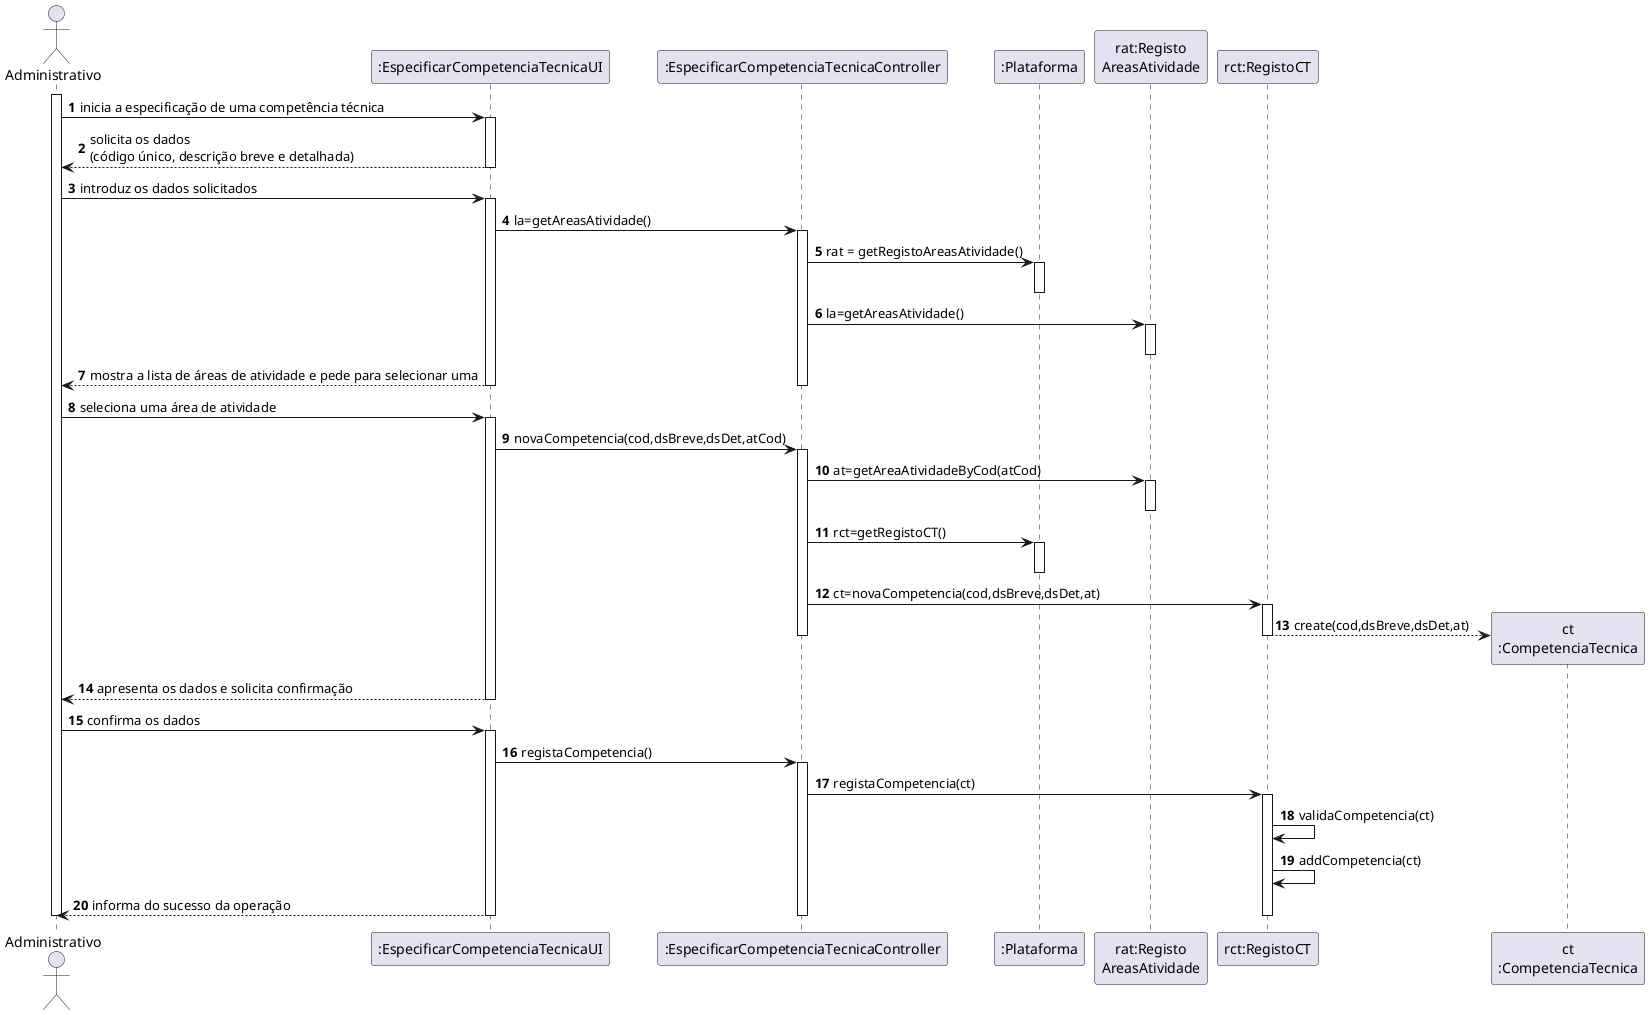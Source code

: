 @startuml
autonumber
'hide footbox
actor "Administrativo" as ADM

participant ":EspecificarCompetenciaTecnicaUI" as UI
participant ":EspecificarCompetenciaTecnicaController" as CTRL
participant ":Plataforma" as PLAT
participant "rat:Registo\nAreasAtividade" as RAT
participant "rct:RegistoCT" as RCT
participant "ct\n:CompetenciaTecnica" as COMPETENCIA

activate ADM
ADM -> UI : inicia a especificação de uma competência técnica
activate UI
UI --> ADM : solicita os dados \n(código único, descrição breve e detalhada)
deactivate UI

ADM -> UI : introduz os dados solicitados
activate UI

UI -> CTRL : la=getAreasAtividade()
activate CTRL

CTRL -> PLAT : rat = getRegistoAreasAtividade()
activate PLAT
deactivate PLAT

CTRL -> RAT : la=getAreasAtividade()
activate RAT
deactivate RAT

UI --> ADM : mostra a lista de áreas de atividade e pede para selecionar uma
deactivate CTRL
deactivate UI

ADM -> UI : seleciona uma área de atividade
activate UI

UI -> CTRL : novaCompetencia(cod,dsBreve,dsDet,atCod)
activate CTRL

CTRL -> RAT: at=getAreaAtividadeByCod(atCod)
activate RAT
deactivate RAT

CTRL -> PLAT: rct=getRegistoCT()
activate PLAT
deactivate PLAT


CTRL -> RCT: ct=novaCompetencia(cod,dsBreve,dsDet,at)
activate RCT

RCT --> COMPETENCIA**: create(cod,dsBreve,dsDet,at)
deactivate RCT
deactivate CTRL


UI --> ADM : apresenta os dados e solicita confirmação
deactivate PLAT
deactivate CTRL
deactivate UI

ADM -> UI : confirma os dados
activate UI
UI -> CTRL : registaCompetencia()
activate CTRL

CTRL -> RCT : registaCompetencia(ct)
activate RCT

RCT -> RCT : validaCompetencia(ct)
RCT -> RCT : addCompetencia(ct)

UI --> ADM : informa do sucesso da operação
deactivate RCT
deactivate CTRL
deactivate UI

deactivate ADM

@enduml
